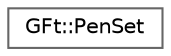 digraph "类继承关系图"
{
 // LATEX_PDF_SIZE
  bgcolor="transparent";
  edge [fontname=Helvetica,fontsize=10,labelfontname=Helvetica,labelfontsize=10];
  node [fontname=Helvetica,fontsize=10,shape=box,height=0.2,width=0.4];
  rankdir="LR";
  Node0 [id="Node000000",label="GFt::PenSet",height=0.2,width=0.4,color="grey40", fillcolor="white", style="filled",URL="$class_g_ft_1_1_pen_set.html",tooltip="画笔设置类"];
}

